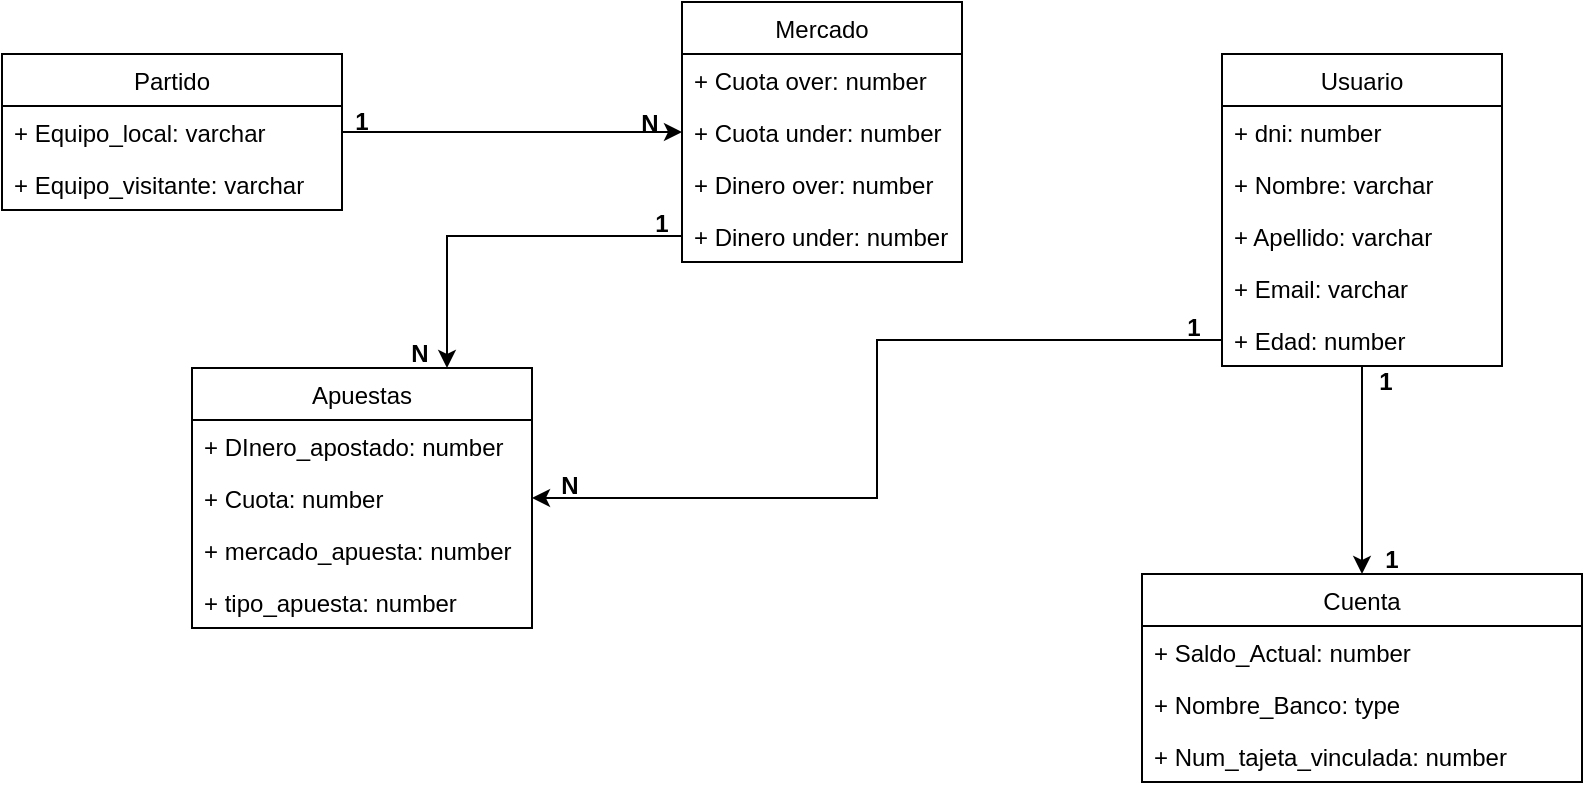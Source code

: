 <mxfile pages="1" version="11.2.9" type="github"><diagram id="39abyVwoU4LaPdrvzuOd" name="Page-1"><mxGraphModel dx="854" dy="468" grid="1" gridSize="10" guides="1" tooltips="1" connect="1" arrows="1" fold="1" page="1" pageScale="1" pageWidth="827" pageHeight="1169" math="0" shadow="0"><root><mxCell id="0"/><mxCell id="1" parent="0"/><mxCell id="NhCuAKFI9seMwAe_3aeS-14" style="edgeStyle=orthogonalEdgeStyle;rounded=0;orthogonalLoop=1;jettySize=auto;html=1;entryX=0.5;entryY=0;entryDx=0;entryDy=0;" edge="1" parent="1" source="FcuoBXQgF8bOgGThEHBj-33" target="FcuoBXQgF8bOgGThEHBj-43"><mxGeometry relative="1" as="geometry"/></mxCell><mxCell id="FcuoBXQgF8bOgGThEHBj-33" value="Usuario" style="swimlane;fontStyle=0;childLayout=stackLayout;horizontal=1;startSize=26;fillColor=none;horizontalStack=0;resizeParent=1;resizeParentMax=0;resizeLast=0;collapsible=1;marginBottom=0;" parent="1" vertex="1"><mxGeometry x="640" y="43" width="140" height="156" as="geometry"/></mxCell><mxCell id="NhCuAKFI9seMwAe_3aeS-4" value="+ dni: number" style="text;strokeColor=none;fillColor=none;align=left;verticalAlign=top;spacingLeft=4;spacingRight=4;overflow=hidden;rotatable=0;points=[[0,0.5],[1,0.5]];portConstraint=eastwest;" vertex="1" parent="FcuoBXQgF8bOgGThEHBj-33"><mxGeometry y="26" width="140" height="26" as="geometry"/></mxCell><mxCell id="FcuoBXQgF8bOgGThEHBj-34" value="+ Nombre: varchar" style="text;strokeColor=none;fillColor=none;align=left;verticalAlign=top;spacingLeft=4;spacingRight=4;overflow=hidden;rotatable=0;points=[[0,0.5],[1,0.5]];portConstraint=eastwest;" parent="FcuoBXQgF8bOgGThEHBj-33" vertex="1"><mxGeometry y="52" width="140" height="26" as="geometry"/></mxCell><mxCell id="FcuoBXQgF8bOgGThEHBj-35" value="+ Apellido: varchar" style="text;strokeColor=none;fillColor=none;align=left;verticalAlign=top;spacingLeft=4;spacingRight=4;overflow=hidden;rotatable=0;points=[[0,0.5],[1,0.5]];portConstraint=eastwest;" parent="FcuoBXQgF8bOgGThEHBj-33" vertex="1"><mxGeometry y="78" width="140" height="26" as="geometry"/></mxCell><mxCell id="FcuoBXQgF8bOgGThEHBj-36" value="+ Email: varchar" style="text;strokeColor=none;fillColor=none;align=left;verticalAlign=top;spacingLeft=4;spacingRight=4;overflow=hidden;rotatable=0;points=[[0,0.5],[1,0.5]];portConstraint=eastwest;" parent="FcuoBXQgF8bOgGThEHBj-33" vertex="1"><mxGeometry y="104" width="140" height="26" as="geometry"/></mxCell><mxCell id="FcuoBXQgF8bOgGThEHBj-37" value="+ Edad: number" style="text;strokeColor=none;fillColor=none;align=left;verticalAlign=top;spacingLeft=4;spacingRight=4;overflow=hidden;rotatable=0;points=[[0,0.5],[1,0.5]];portConstraint=eastwest;" parent="FcuoBXQgF8bOgGThEHBj-33" vertex="1"><mxGeometry y="130" width="140" height="26" as="geometry"/></mxCell><mxCell id="FcuoBXQgF8bOgGThEHBj-38" value="Mercado" style="swimlane;fontStyle=0;childLayout=stackLayout;horizontal=1;startSize=26;fillColor=none;horizontalStack=0;resizeParent=1;resizeParentMax=0;resizeLast=0;collapsible=1;marginBottom=0;" parent="1" vertex="1"><mxGeometry x="370" y="17" width="140" height="130" as="geometry"/></mxCell><mxCell id="FcuoBXQgF8bOgGThEHBj-39" value="+ Cuota over: number" style="text;strokeColor=none;fillColor=none;align=left;verticalAlign=top;spacingLeft=4;spacingRight=4;overflow=hidden;rotatable=0;points=[[0,0.5],[1,0.5]];portConstraint=eastwest;" parent="FcuoBXQgF8bOgGThEHBj-38" vertex="1"><mxGeometry y="26" width="140" height="26" as="geometry"/></mxCell><mxCell id="FcuoBXQgF8bOgGThEHBj-40" value="+ Cuota under: number" style="text;strokeColor=none;fillColor=none;align=left;verticalAlign=top;spacingLeft=4;spacingRight=4;overflow=hidden;rotatable=0;points=[[0,0.5],[1,0.5]];portConstraint=eastwest;" parent="FcuoBXQgF8bOgGThEHBj-38" vertex="1"><mxGeometry y="52" width="140" height="26" as="geometry"/></mxCell><mxCell id="FcuoBXQgF8bOgGThEHBj-42" value="+ Dinero over: number" style="text;strokeColor=none;fillColor=none;align=left;verticalAlign=top;spacingLeft=4;spacingRight=4;overflow=hidden;rotatable=0;points=[[0,0.5],[1,0.5]];portConstraint=eastwest;" parent="FcuoBXQgF8bOgGThEHBj-38" vertex="1"><mxGeometry y="78" width="140" height="26" as="geometry"/></mxCell><mxCell id="FcuoBXQgF8bOgGThEHBj-41" value="+ Dinero under: number" style="text;strokeColor=none;fillColor=none;align=left;verticalAlign=top;spacingLeft=4;spacingRight=4;overflow=hidden;rotatable=0;points=[[0,0.5],[1,0.5]];portConstraint=eastwest;" parent="FcuoBXQgF8bOgGThEHBj-38" vertex="1"><mxGeometry y="104" width="140" height="26" as="geometry"/></mxCell><mxCell id="FcuoBXQgF8bOgGThEHBj-43" value="Cuenta" style="swimlane;fontStyle=0;childLayout=stackLayout;horizontal=1;startSize=26;fillColor=none;horizontalStack=0;resizeParent=1;resizeParentMax=0;resizeLast=0;collapsible=1;marginBottom=0;" parent="1" vertex="1"><mxGeometry x="600" y="303" width="220" height="104" as="geometry"/></mxCell><mxCell id="FcuoBXQgF8bOgGThEHBj-44" value="+ Saldo_Actual: number" style="text;strokeColor=none;fillColor=none;align=left;verticalAlign=top;spacingLeft=4;spacingRight=4;overflow=hidden;rotatable=0;points=[[0,0.5],[1,0.5]];portConstraint=eastwest;" parent="FcuoBXQgF8bOgGThEHBj-43" vertex="1"><mxGeometry y="26" width="220" height="26" as="geometry"/></mxCell><mxCell id="FcuoBXQgF8bOgGThEHBj-45" value="+ Nombre_Banco: type" style="text;strokeColor=none;fillColor=none;align=left;verticalAlign=top;spacingLeft=4;spacingRight=4;overflow=hidden;rotatable=0;points=[[0,0.5],[1,0.5]];portConstraint=eastwest;" parent="FcuoBXQgF8bOgGThEHBj-43" vertex="1"><mxGeometry y="52" width="220" height="26" as="geometry"/></mxCell><mxCell id="FcuoBXQgF8bOgGThEHBj-46" value="+ Num_tajeta_vinculada: number" style="text;strokeColor=none;fillColor=none;align=left;verticalAlign=top;spacingLeft=4;spacingRight=4;overflow=hidden;rotatable=0;points=[[0,0.5],[1,0.5]];portConstraint=eastwest;" parent="FcuoBXQgF8bOgGThEHBj-43" vertex="1"><mxGeometry y="78" width="220" height="26" as="geometry"/></mxCell><mxCell id="FcuoBXQgF8bOgGThEHBj-48" value="Apuestas" style="swimlane;fontStyle=0;childLayout=stackLayout;horizontal=1;startSize=26;fillColor=none;horizontalStack=0;resizeParent=1;resizeParentMax=0;resizeLast=0;collapsible=1;marginBottom=0;" parent="1" vertex="1"><mxGeometry x="125" y="200" width="170" height="130" as="geometry"/></mxCell><mxCell id="FcuoBXQgF8bOgGThEHBj-52" value="+ DInero_apostado: number" style="text;strokeColor=none;fillColor=none;align=left;verticalAlign=top;spacingLeft=4;spacingRight=4;overflow=hidden;rotatable=0;points=[[0,0.5],[1,0.5]];portConstraint=eastwest;" parent="FcuoBXQgF8bOgGThEHBj-48" vertex="1"><mxGeometry y="26" width="170" height="26" as="geometry"/></mxCell><mxCell id="FcuoBXQgF8bOgGThEHBj-51" value="+ Cuota: number" style="text;strokeColor=none;fillColor=none;align=left;verticalAlign=top;spacingLeft=4;spacingRight=4;overflow=hidden;rotatable=0;points=[[0,0.5],[1,0.5]];portConstraint=eastwest;" parent="FcuoBXQgF8bOgGThEHBj-48" vertex="1"><mxGeometry y="52" width="170" height="26" as="geometry"/></mxCell><mxCell id="FcuoBXQgF8bOgGThEHBj-49" value="+ mercado_apuesta: number" style="text;strokeColor=none;fillColor=none;align=left;verticalAlign=top;spacingLeft=4;spacingRight=4;overflow=hidden;rotatable=0;points=[[0,0.5],[1,0.5]];portConstraint=eastwest;" parent="FcuoBXQgF8bOgGThEHBj-48" vertex="1"><mxGeometry y="78" width="170" height="26" as="geometry"/></mxCell><mxCell id="FcuoBXQgF8bOgGThEHBj-50" value="+ tipo_apuesta: number" style="text;strokeColor=none;fillColor=none;align=left;verticalAlign=top;spacingLeft=4;spacingRight=4;overflow=hidden;rotatable=0;points=[[0,0.5],[1,0.5]];portConstraint=eastwest;" parent="FcuoBXQgF8bOgGThEHBj-48" vertex="1"><mxGeometry y="104" width="170" height="26" as="geometry"/></mxCell><mxCell id="KHM_PVi7RULGPrvwQ-9G-1" value="Partido" style="swimlane;fontStyle=0;childLayout=stackLayout;horizontal=1;startSize=26;fillColor=none;horizontalStack=0;resizeParent=1;resizeParentMax=0;resizeLast=0;collapsible=1;marginBottom=0;" parent="1" vertex="1"><mxGeometry x="30" y="43" width="170" height="78" as="geometry"/></mxCell><mxCell id="KHM_PVi7RULGPrvwQ-9G-2" value="+ Equipo_local: varchar" style="text;strokeColor=none;fillColor=none;align=left;verticalAlign=top;spacingLeft=4;spacingRight=4;overflow=hidden;rotatable=0;points=[[0,0.5],[1,0.5]];portConstraint=eastwest;" parent="KHM_PVi7RULGPrvwQ-9G-1" vertex="1"><mxGeometry y="26" width="170" height="26" as="geometry"/></mxCell><mxCell id="KHM_PVi7RULGPrvwQ-9G-3" value="+ Equipo_visitante: varchar" style="text;strokeColor=none;fillColor=none;align=left;verticalAlign=top;spacingLeft=4;spacingRight=4;overflow=hidden;rotatable=0;points=[[0,0.5],[1,0.5]];portConstraint=eastwest;" parent="KHM_PVi7RULGPrvwQ-9G-1" vertex="1"><mxGeometry y="52" width="170" height="26" as="geometry"/></mxCell><mxCell id="NhCuAKFI9seMwAe_3aeS-1" style="edgeStyle=orthogonalEdgeStyle;rounded=0;orthogonalLoop=1;jettySize=auto;html=1;exitX=1;exitY=0.5;exitDx=0;exitDy=0;entryX=0;entryY=0.5;entryDx=0;entryDy=0;" edge="1" parent="1" source="KHM_PVi7RULGPrvwQ-9G-2" target="FcuoBXQgF8bOgGThEHBj-40"><mxGeometry relative="1" as="geometry"/></mxCell><mxCell id="NhCuAKFI9seMwAe_3aeS-2" value="1" style="text;align=center;fontStyle=1;verticalAlign=middle;spacingLeft=3;spacingRight=3;strokeColor=none;rotatable=0;points=[[0,0.5],[1,0.5]];portConstraint=eastwest;" vertex="1" parent="1"><mxGeometry x="180" y="70" width="60" height="12" as="geometry"/></mxCell><mxCell id="NhCuAKFI9seMwAe_3aeS-3" value="N" style="text;align=center;fontStyle=1;verticalAlign=middle;spacingLeft=3;spacingRight=3;strokeColor=none;rotatable=0;points=[[0,0.5],[1,0.5]];portConstraint=eastwest;" vertex="1" parent="1"><mxGeometry x="324" y="71" width="60" height="12" as="geometry"/></mxCell><mxCell id="NhCuAKFI9seMwAe_3aeS-6" value="N" style="text;align=center;fontStyle=1;verticalAlign=middle;spacingLeft=3;spacingRight=3;strokeColor=none;rotatable=0;points=[[0,0.5],[1,0.5]];portConstraint=eastwest;" vertex="1" parent="1"><mxGeometry x="284" y="252" width="60" height="12" as="geometry"/></mxCell><mxCell id="NhCuAKFI9seMwAe_3aeS-7" value="N" style="text;align=center;fontStyle=1;verticalAlign=middle;spacingLeft=3;spacingRight=3;strokeColor=none;rotatable=0;points=[[0,0.5],[1,0.5]];portConstraint=eastwest;" vertex="1" parent="1"><mxGeometry x="209" y="186" width="60" height="12" as="geometry"/></mxCell><mxCell id="NhCuAKFI9seMwAe_3aeS-8" value="1" style="text;align=center;fontStyle=1;verticalAlign=middle;spacingLeft=3;spacingRight=3;strokeColor=none;rotatable=0;points=[[0,0.5],[1,0.5]];portConstraint=eastwest;" vertex="1" parent="1"><mxGeometry x="330" y="121" width="60" height="12" as="geometry"/></mxCell><mxCell id="NhCuAKFI9seMwAe_3aeS-9" style="edgeStyle=orthogonalEdgeStyle;rounded=0;orthogonalLoop=1;jettySize=auto;html=1;exitX=0;exitY=0.5;exitDx=0;exitDy=0;entryX=0.75;entryY=0;entryDx=0;entryDy=0;" edge="1" parent="1" source="FcuoBXQgF8bOgGThEHBj-41" target="FcuoBXQgF8bOgGThEHBj-48"><mxGeometry relative="1" as="geometry"/></mxCell><mxCell id="NhCuAKFI9seMwAe_3aeS-12" style="edgeStyle=orthogonalEdgeStyle;rounded=0;orthogonalLoop=1;jettySize=auto;html=1;exitX=0;exitY=0.5;exitDx=0;exitDy=0;entryX=1;entryY=0.5;entryDx=0;entryDy=0;" edge="1" parent="1" source="FcuoBXQgF8bOgGThEHBj-37" target="FcuoBXQgF8bOgGThEHBj-51"><mxGeometry relative="1" as="geometry"/></mxCell><mxCell id="NhCuAKFI9seMwAe_3aeS-13" value="1" style="text;align=center;fontStyle=1;verticalAlign=middle;spacingLeft=3;spacingRight=3;strokeColor=none;rotatable=0;points=[[0,0.5],[1,0.5]];portConstraint=eastwest;" vertex="1" parent="1"><mxGeometry x="596" y="173" width="60" height="12" as="geometry"/></mxCell><mxCell id="NhCuAKFI9seMwAe_3aeS-15" value="1" style="text;align=center;fontStyle=1;verticalAlign=middle;spacingLeft=3;spacingRight=3;strokeColor=none;rotatable=0;points=[[0,0.5],[1,0.5]];portConstraint=eastwest;" vertex="1" parent="1"><mxGeometry x="692" y="200" width="60" height="12" as="geometry"/></mxCell><mxCell id="NhCuAKFI9seMwAe_3aeS-16" value="1" style="text;align=center;fontStyle=1;verticalAlign=middle;spacingLeft=3;spacingRight=3;strokeColor=none;rotatable=0;points=[[0,0.5],[1,0.5]];portConstraint=eastwest;" vertex="1" parent="1"><mxGeometry x="695" y="289" width="60" height="12" as="geometry"/></mxCell></root></mxGraphModel></diagram></mxfile>
